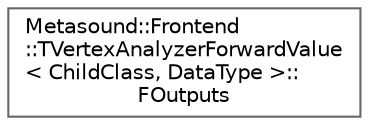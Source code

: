 digraph "Graphical Class Hierarchy"
{
 // INTERACTIVE_SVG=YES
 // LATEX_PDF_SIZE
  bgcolor="transparent";
  edge [fontname=Helvetica,fontsize=10,labelfontname=Helvetica,labelfontsize=10];
  node [fontname=Helvetica,fontsize=10,shape=box,height=0.2,width=0.4];
  rankdir="LR";
  Node0 [id="Node000000",label="Metasound::Frontend\l::TVertexAnalyzerForwardValue\l\< ChildClass, DataType \>::\lFOutputs",height=0.2,width=0.4,color="grey40", fillcolor="white", style="filled",URL="$d0/d3b/structMetasound_1_1Frontend_1_1TVertexAnalyzerForwardValue_1_1FOutputs.html",tooltip=" "];
}
